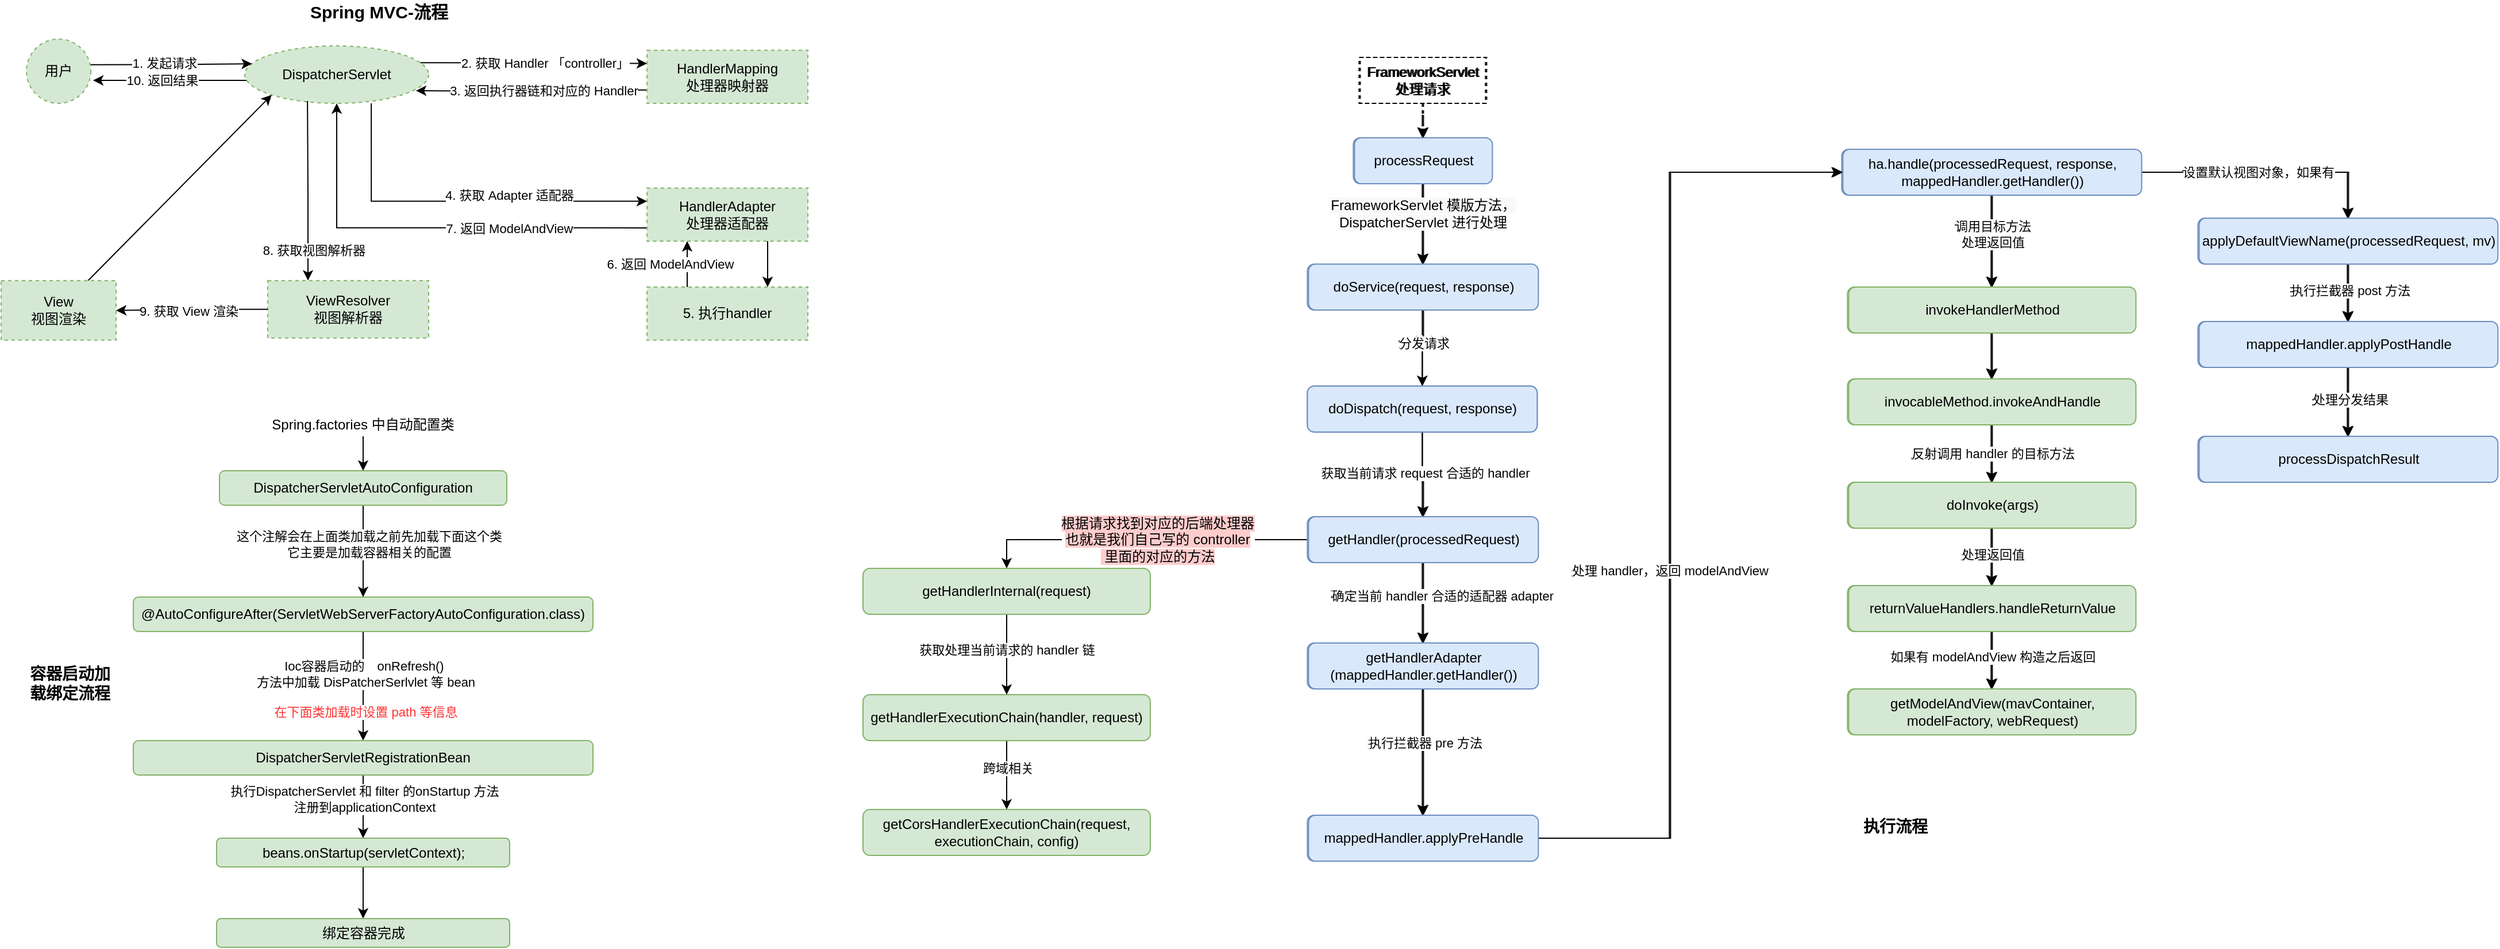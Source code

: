 <mxfile version="14.5.8" type="github">
  <diagram id="E3I8wUDPVk-HWKV04K93" name="第 1 页">
    <mxGraphModel dx="5331" dy="1103" grid="1" gridSize="10" guides="1" tooltips="1" connect="1" arrows="1" fold="1" page="1" pageScale="1" pageWidth="3300" pageHeight="2339" math="0" shadow="0">
      <root>
        <mxCell id="0" />
        <mxCell id="1" parent="0" />
        <mxCell id="GRRFxynxzcJDCFm0jAHo-5" value="" style="edgeStyle=orthogonalEdgeStyle;rounded=0;orthogonalLoop=1;jettySize=auto;html=1;" parent="1" source="GRRFxynxzcJDCFm0jAHo-1" target="GRRFxynxzcJDCFm0jAHo-4" edge="1">
          <mxGeometry relative="1" as="geometry" />
        </mxCell>
        <mxCell id="0N5SjHyC7QHpXSkUgRgn-20" value="&lt;span style=&quot;font-size: 12px ; background-color: rgb(248 , 249 , 250)&quot;&gt;FrameworkServlet 模版方法，&lt;/span&gt;&lt;br style=&quot;font-size: 12px&quot;&gt;&lt;span style=&quot;font-size: 12px ; background-color: rgb(248 , 249 , 250)&quot;&gt;DispatcherServlet 进行处理&lt;/span&gt;" style="edgeLabel;html=1;align=center;verticalAlign=middle;resizable=0;points=[];" vertex="1" connectable="0" parent="GRRFxynxzcJDCFm0jAHo-5">
          <mxGeometry x="-0.266" y="-1" relative="1" as="geometry">
            <mxPoint as="offset" />
          </mxGeometry>
        </mxCell>
        <mxCell id="GRRFxynxzcJDCFm0jAHo-1" value="processRequest" style="rounded=1;whiteSpace=wrap;html=1;fillColor=#dae8fc;strokeColor=#6c8ebf;" parent="1" vertex="1">
          <mxGeometry x="266.69" y="180" width="120" height="40" as="geometry" />
        </mxCell>
        <mxCell id="GRRFxynxzcJDCFm0jAHo-3" value="" style="edgeStyle=orthogonalEdgeStyle;rounded=0;orthogonalLoop=1;jettySize=auto;html=1;dashed=1;" parent="1" source="GRRFxynxzcJDCFm0jAHo-2" target="GRRFxynxzcJDCFm0jAHo-1" edge="1">
          <mxGeometry relative="1" as="geometry" />
        </mxCell>
        <mxCell id="GRRFxynxzcJDCFm0jAHo-2" value="FrameworkServlet 处理请求" style="text;html=1;fillColor=none;align=center;verticalAlign=middle;whiteSpace=wrap;rounded=0;strokeColor=#000000;dashed=1;" parent="1" vertex="1">
          <mxGeometry x="271.69" y="110" width="110" height="40" as="geometry" />
        </mxCell>
        <mxCell id="GRRFxynxzcJDCFm0jAHo-9" value="" style="edgeStyle=orthogonalEdgeStyle;rounded=0;orthogonalLoop=1;jettySize=auto;html=1;entryX=0.5;entryY=0;entryDx=0;entryDy=0;" parent="1" source="GRRFxynxzcJDCFm0jAHo-4" target="GRRFxynxzcJDCFm0jAHo-8" edge="1">
          <mxGeometry relative="1" as="geometry">
            <mxPoint x="726.69" y="200" as="targetPoint" />
          </mxGeometry>
        </mxCell>
        <mxCell id="GRRFxynxzcJDCFm0jAHo-10" value="分发请求" style="edgeLabel;html=1;align=center;verticalAlign=middle;resizable=0;points=[];" parent="GRRFxynxzcJDCFm0jAHo-9" vertex="1" connectable="0">
          <mxGeometry x="-0.183" y="1" relative="1" as="geometry">
            <mxPoint x="-1" y="1" as="offset" />
          </mxGeometry>
        </mxCell>
        <mxCell id="GRRFxynxzcJDCFm0jAHo-4" value="doService(request, response)" style="rounded=1;whiteSpace=wrap;html=1;fillColor=#dae8fc;strokeColor=#6c8ebf;" parent="1" vertex="1">
          <mxGeometry x="226.69" y="290" width="200" height="40" as="geometry" />
        </mxCell>
        <mxCell id="GRRFxynxzcJDCFm0jAHo-12" value="" style="edgeStyle=orthogonalEdgeStyle;rounded=0;orthogonalLoop=1;jettySize=auto;html=1;" parent="1" source="GRRFxynxzcJDCFm0jAHo-8" target="GRRFxynxzcJDCFm0jAHo-11" edge="1">
          <mxGeometry relative="1" as="geometry" />
        </mxCell>
        <mxCell id="GRRFxynxzcJDCFm0jAHo-21" value="获取当前请求 request 合适的 handler" style="edgeLabel;html=1;align=center;verticalAlign=middle;resizable=0;points=[];" parent="GRRFxynxzcJDCFm0jAHo-12" vertex="1" connectable="0">
          <mxGeometry x="-0.05" y="2" relative="1" as="geometry">
            <mxPoint as="offset" />
          </mxGeometry>
        </mxCell>
        <mxCell id="GRRFxynxzcJDCFm0jAHo-8" value="doDispatch(request, response)" style="rounded=1;whiteSpace=wrap;html=1;fillColor=#dae8fc;strokeColor=#6c8ebf;" parent="1" vertex="1">
          <mxGeometry x="226.69" y="396.25" width="200" height="40" as="geometry" />
        </mxCell>
        <mxCell id="GRRFxynxzcJDCFm0jAHo-15" value="" style="edgeStyle=orthogonalEdgeStyle;rounded=0;orthogonalLoop=1;jettySize=auto;html=1;" parent="1" source="GRRFxynxzcJDCFm0jAHo-11" target="GRRFxynxzcJDCFm0jAHo-29" edge="1">
          <mxGeometry relative="1" as="geometry" />
        </mxCell>
        <mxCell id="0N5SjHyC7QHpXSkUgRgn-18" value="&lt;span style=&quot;font-size: 12px ; background-color: rgb(255 , 204 , 204)&quot;&gt;根据请求找到对应的后端处理器&lt;/span&gt;&lt;br style=&quot;font-size: 12px&quot;&gt;&lt;span style=&quot;font-size: 12px ; background-color: rgb(255 , 204 , 204)&quot;&gt;也就是我们自己写的 controller&lt;br&gt;&amp;nbsp;里面的对应的方法&lt;/span&gt;" style="edgeLabel;html=1;align=center;verticalAlign=middle;resizable=0;points=[];" vertex="1" connectable="0" parent="GRRFxynxzcJDCFm0jAHo-15">
          <mxGeometry x="-0.268" y="2" relative="1" as="geometry">
            <mxPoint x="-26.18" y="-2" as="offset" />
          </mxGeometry>
        </mxCell>
        <mxCell id="GRRFxynxzcJDCFm0jAHo-24" value="" style="edgeStyle=orthogonalEdgeStyle;rounded=0;orthogonalLoop=1;jettySize=auto;html=1;" parent="1" source="GRRFxynxzcJDCFm0jAHo-11" target="GRRFxynxzcJDCFm0jAHo-23" edge="1">
          <mxGeometry relative="1" as="geometry" />
        </mxCell>
        <mxCell id="GRRFxynxzcJDCFm0jAHo-25" value="确定当前 handler 合适的适配器 adapter" style="edgeLabel;html=1;align=center;verticalAlign=middle;resizable=0;points=[];" parent="GRRFxynxzcJDCFm0jAHo-24" vertex="1" connectable="0">
          <mxGeometry x="-0.1" relative="1" as="geometry">
            <mxPoint x="16.47" y="-3.12" as="offset" />
          </mxGeometry>
        </mxCell>
        <mxCell id="GRRFxynxzcJDCFm0jAHo-11" value="getHandler(processedRequest)" style="rounded=1;whiteSpace=wrap;html=1;fillColor=#dae8fc;strokeColor=#6c8ebf;" parent="1" vertex="1">
          <mxGeometry x="226.69" y="510" width="200" height="40" as="geometry" />
        </mxCell>
        <mxCell id="GRRFxynxzcJDCFm0jAHo-17" value="" style="edgeStyle=orthogonalEdgeStyle;rounded=0;orthogonalLoop=1;jettySize=auto;html=1;" parent="1" source="GRRFxynxzcJDCFm0jAHo-14" target="GRRFxynxzcJDCFm0jAHo-16" edge="1">
          <mxGeometry relative="1" as="geometry" />
        </mxCell>
        <mxCell id="GRRFxynxzcJDCFm0jAHo-22" value="跨域相关" style="edgeLabel;html=1;align=center;verticalAlign=middle;resizable=0;points=[];" parent="GRRFxynxzcJDCFm0jAHo-17" vertex="1" connectable="0">
          <mxGeometry x="-0.2" y="1" relative="1" as="geometry">
            <mxPoint as="offset" />
          </mxGeometry>
        </mxCell>
        <mxCell id="GRRFxynxzcJDCFm0jAHo-14" value="getHandlerExecutionChain(handler, request)" style="rounded=1;whiteSpace=wrap;html=1;fillColor=#d5e8d4;strokeColor=#82b366;" parent="1" vertex="1">
          <mxGeometry x="-160" y="665" width="250" height="40" as="geometry" />
        </mxCell>
        <mxCell id="GRRFxynxzcJDCFm0jAHo-16" value="getCorsHandlerExecutionChain(request, executionChain, config)" style="rounded=1;whiteSpace=wrap;html=1;fillColor=#d5e8d4;strokeColor=#82b366;" parent="1" vertex="1">
          <mxGeometry x="-160" y="765" width="250" height="40" as="geometry" />
        </mxCell>
        <mxCell id="GRRFxynxzcJDCFm0jAHo-27" value="" style="edgeStyle=orthogonalEdgeStyle;rounded=0;orthogonalLoop=1;jettySize=auto;html=1;exitX=1;exitY=0.5;exitDx=0;exitDy=0;" parent="1" source="GRRFxynxzcJDCFm0jAHo-36" target="GRRFxynxzcJDCFm0jAHo-26" edge="1">
          <mxGeometry relative="1" as="geometry">
            <mxPoint x="1181.69" y="680" as="sourcePoint" />
            <Array as="points">
              <mxPoint x="541.69" y="790" />
              <mxPoint x="541.69" y="210" />
            </Array>
          </mxGeometry>
        </mxCell>
        <mxCell id="GRRFxynxzcJDCFm0jAHo-28" value="处理 handler，返回 modelAndView" style="edgeLabel;html=1;align=center;verticalAlign=middle;resizable=0;points=[];" parent="GRRFxynxzcJDCFm0jAHo-27" vertex="1" connectable="0">
          <mxGeometry x="-0.175" y="1" relative="1" as="geometry">
            <mxPoint as="offset" />
          </mxGeometry>
        </mxCell>
        <mxCell id="GRRFxynxzcJDCFm0jAHo-37" value="" style="edgeStyle=orthogonalEdgeStyle;rounded=0;orthogonalLoop=1;jettySize=auto;html=1;" parent="1" source="GRRFxynxzcJDCFm0jAHo-23" target="GRRFxynxzcJDCFm0jAHo-36" edge="1">
          <mxGeometry relative="1" as="geometry" />
        </mxCell>
        <mxCell id="GRRFxynxzcJDCFm0jAHo-38" value="执行拦截器 pre 方法" style="edgeLabel;html=1;align=center;verticalAlign=middle;resizable=0;points=[];" parent="GRRFxynxzcJDCFm0jAHo-37" vertex="1" connectable="0">
          <mxGeometry x="-0.142" y="1" relative="1" as="geometry">
            <mxPoint as="offset" />
          </mxGeometry>
        </mxCell>
        <mxCell id="GRRFxynxzcJDCFm0jAHo-23" value="getHandlerAdapter&lt;br&gt;(mappedHandler.getHandler())" style="rounded=1;whiteSpace=wrap;html=1;fillColor=#dae8fc;strokeColor=#6c8ebf;" parent="1" vertex="1">
          <mxGeometry x="226.69" y="620" width="200" height="40" as="geometry" />
        </mxCell>
        <mxCell id="GRRFxynxzcJDCFm0jAHo-40" style="edgeStyle=orthogonalEdgeStyle;rounded=0;orthogonalLoop=1;jettySize=auto;html=1;" parent="1" source="GRRFxynxzcJDCFm0jAHo-26" target="GRRFxynxzcJDCFm0jAHo-39" edge="1">
          <mxGeometry relative="1" as="geometry" />
        </mxCell>
        <mxCell id="GRRFxynxzcJDCFm0jAHo-47" value="调用目标方法&lt;br&gt;处理返回值" style="edgeLabel;html=1;align=center;verticalAlign=middle;resizable=0;points=[];" parent="GRRFxynxzcJDCFm0jAHo-40" vertex="1" connectable="0">
          <mxGeometry x="0.169" relative="1" as="geometry">
            <mxPoint y="-13.31" as="offset" />
          </mxGeometry>
        </mxCell>
        <mxCell id="GRRFxynxzcJDCFm0jAHo-53" value="" style="edgeStyle=orthogonalEdgeStyle;rounded=0;orthogonalLoop=1;jettySize=auto;html=1;" parent="1" source="GRRFxynxzcJDCFm0jAHo-26" target="GRRFxynxzcJDCFm0jAHo-52" edge="1">
          <mxGeometry relative="1" as="geometry" />
        </mxCell>
        <mxCell id="GRRFxynxzcJDCFm0jAHo-56" value="设置默认视图对象，如果有" style="edgeLabel;html=1;align=center;verticalAlign=middle;resizable=0;points=[];" parent="GRRFxynxzcJDCFm0jAHo-53" vertex="1" connectable="0">
          <mxGeometry x="-0.084" relative="1" as="geometry">
            <mxPoint as="offset" />
          </mxGeometry>
        </mxCell>
        <mxCell id="GRRFxynxzcJDCFm0jAHo-26" value="ha.handle(processedRequest, response, mappedHandler.getHandler())" style="rounded=1;whiteSpace=wrap;html=1;fillColor=#dae8fc;strokeColor=#6c8ebf;" parent="1" vertex="1">
          <mxGeometry x="691.69" y="190" width="260" height="40" as="geometry" />
        </mxCell>
        <mxCell id="GRRFxynxzcJDCFm0jAHo-30" value="" style="edgeStyle=orthogonalEdgeStyle;rounded=0;orthogonalLoop=1;jettySize=auto;html=1;" parent="1" source="GRRFxynxzcJDCFm0jAHo-29" target="GRRFxynxzcJDCFm0jAHo-14" edge="1">
          <mxGeometry relative="1" as="geometry" />
        </mxCell>
        <mxCell id="GRRFxynxzcJDCFm0jAHo-31" value="&lt;span&gt;获取处理当前请求的 handler 链&lt;/span&gt;" style="edgeLabel;html=1;align=center;verticalAlign=middle;resizable=0;points=[];" parent="GRRFxynxzcJDCFm0jAHo-30" vertex="1" connectable="0">
          <mxGeometry x="-0.114" relative="1" as="geometry">
            <mxPoint as="offset" />
          </mxGeometry>
        </mxCell>
        <mxCell id="GRRFxynxzcJDCFm0jAHo-29" value="getHandlerInternal(request)" style="rounded=1;whiteSpace=wrap;html=1;fillColor=#d5e8d4;strokeColor=#82b366;" parent="1" vertex="1">
          <mxGeometry x="-160" y="555" width="250" height="40" as="geometry" />
        </mxCell>
        <mxCell id="GRRFxynxzcJDCFm0jAHo-36" value="mappedHandler.applyPreHandle" style="rounded=1;whiteSpace=wrap;html=1;fillColor=#dae8fc;strokeColor=#6c8ebf;" parent="1" vertex="1">
          <mxGeometry x="226.69" y="770" width="200" height="40" as="geometry" />
        </mxCell>
        <mxCell id="GRRFxynxzcJDCFm0jAHo-42" value="" style="edgeStyle=orthogonalEdgeStyle;rounded=0;orthogonalLoop=1;jettySize=auto;html=1;" parent="1" source="GRRFxynxzcJDCFm0jAHo-39" target="GRRFxynxzcJDCFm0jAHo-41" edge="1">
          <mxGeometry relative="1" as="geometry" />
        </mxCell>
        <mxCell id="GRRFxynxzcJDCFm0jAHo-39" value="invokeHandlerMethod" style="rounded=1;whiteSpace=wrap;html=1;fillColor=#d5e8d4;strokeColor=#82b366;" parent="1" vertex="1">
          <mxGeometry x="696.69" y="310" width="250" height="40" as="geometry" />
        </mxCell>
        <mxCell id="GRRFxynxzcJDCFm0jAHo-44" value="反射调用 handler 的目标方法" style="edgeStyle=orthogonalEdgeStyle;rounded=0;orthogonalLoop=1;jettySize=auto;html=1;" parent="1" source="GRRFxynxzcJDCFm0jAHo-41" target="GRRFxynxzcJDCFm0jAHo-43" edge="1">
          <mxGeometry relative="1" as="geometry" />
        </mxCell>
        <mxCell id="GRRFxynxzcJDCFm0jAHo-41" value="invocableMethod.invokeAndHandle" style="rounded=1;whiteSpace=wrap;html=1;fillColor=#d5e8d4;strokeColor=#82b366;" parent="1" vertex="1">
          <mxGeometry x="696.69" y="390" width="250" height="40" as="geometry" />
        </mxCell>
        <mxCell id="GRRFxynxzcJDCFm0jAHo-46" value="" style="edgeStyle=orthogonalEdgeStyle;rounded=0;orthogonalLoop=1;jettySize=auto;html=1;" parent="1" source="GRRFxynxzcJDCFm0jAHo-43" target="GRRFxynxzcJDCFm0jAHo-45" edge="1">
          <mxGeometry relative="1" as="geometry" />
        </mxCell>
        <mxCell id="GRRFxynxzcJDCFm0jAHo-48" value="处理返回值" style="edgeLabel;html=1;align=center;verticalAlign=middle;resizable=0;points=[];" parent="GRRFxynxzcJDCFm0jAHo-46" vertex="1" connectable="0">
          <mxGeometry x="-0.08" relative="1" as="geometry">
            <mxPoint as="offset" />
          </mxGeometry>
        </mxCell>
        <mxCell id="GRRFxynxzcJDCFm0jAHo-43" value="doInvoke(args)" style="rounded=1;whiteSpace=wrap;html=1;fillColor=#d5e8d4;strokeColor=#82b366;" parent="1" vertex="1">
          <mxGeometry x="696.69" y="480" width="250" height="40" as="geometry" />
        </mxCell>
        <mxCell id="GRRFxynxzcJDCFm0jAHo-50" value="" style="edgeStyle=orthogonalEdgeStyle;rounded=0;orthogonalLoop=1;jettySize=auto;html=1;" parent="1" source="GRRFxynxzcJDCFm0jAHo-45" target="GRRFxynxzcJDCFm0jAHo-49" edge="1">
          <mxGeometry relative="1" as="geometry" />
        </mxCell>
        <mxCell id="GRRFxynxzcJDCFm0jAHo-51" value="如果有 modelAndView 构造之后返回" style="edgeLabel;html=1;align=center;verticalAlign=middle;resizable=0;points=[];" parent="GRRFxynxzcJDCFm0jAHo-50" vertex="1" connectable="0">
          <mxGeometry x="-0.147" relative="1" as="geometry">
            <mxPoint as="offset" />
          </mxGeometry>
        </mxCell>
        <mxCell id="GRRFxynxzcJDCFm0jAHo-45" value="returnValueHandlers.handleReturnValue" style="rounded=1;whiteSpace=wrap;html=1;fillColor=#d5e8d4;strokeColor=#82b366;" parent="1" vertex="1">
          <mxGeometry x="696.69" y="570" width="250" height="40" as="geometry" />
        </mxCell>
        <mxCell id="GRRFxynxzcJDCFm0jAHo-49" value="getModelAndView(mavContainer, modelFactory, webRequest)" style="rounded=1;whiteSpace=wrap;html=1;fillColor=#d5e8d4;strokeColor=#82b366;" parent="1" vertex="1">
          <mxGeometry x="696.69" y="660" width="250" height="40" as="geometry" />
        </mxCell>
        <mxCell id="GRRFxynxzcJDCFm0jAHo-55" value="" style="edgeStyle=orthogonalEdgeStyle;rounded=0;orthogonalLoop=1;jettySize=auto;html=1;" parent="1" source="GRRFxynxzcJDCFm0jAHo-52" target="GRRFxynxzcJDCFm0jAHo-54" edge="1">
          <mxGeometry relative="1" as="geometry" />
        </mxCell>
        <mxCell id="GRRFxynxzcJDCFm0jAHo-57" value="执行拦截器 post 方法" style="edgeLabel;html=1;align=center;verticalAlign=middle;resizable=0;points=[];" parent="GRRFxynxzcJDCFm0jAHo-55" vertex="1" connectable="0">
          <mxGeometry x="-0.089" y="1" relative="1" as="geometry">
            <mxPoint as="offset" />
          </mxGeometry>
        </mxCell>
        <mxCell id="GRRFxynxzcJDCFm0jAHo-52" value="applyDefaultViewName(processedRequest, mv)" style="rounded=1;whiteSpace=wrap;html=1;fillColor=#dae8fc;strokeColor=#6c8ebf;" parent="1" vertex="1">
          <mxGeometry x="1001.69" y="250" width="260" height="40" as="geometry" />
        </mxCell>
        <mxCell id="GRRFxynxzcJDCFm0jAHo-59" value="" style="edgeStyle=orthogonalEdgeStyle;rounded=0;orthogonalLoop=1;jettySize=auto;html=1;" parent="1" source="GRRFxynxzcJDCFm0jAHo-54" target="GRRFxynxzcJDCFm0jAHo-58" edge="1">
          <mxGeometry relative="1" as="geometry" />
        </mxCell>
        <mxCell id="GRRFxynxzcJDCFm0jAHo-60" value="处理分发结果" style="edgeLabel;html=1;align=center;verticalAlign=middle;resizable=0;points=[];" parent="GRRFxynxzcJDCFm0jAHo-59" vertex="1" connectable="0">
          <mxGeometry x="-0.067" y="1" relative="1" as="geometry">
            <mxPoint as="offset" />
          </mxGeometry>
        </mxCell>
        <mxCell id="GRRFxynxzcJDCFm0jAHo-54" value="mappedHandler.applyPostHandle" style="rounded=1;whiteSpace=wrap;html=1;fillColor=#dae8fc;strokeColor=#6c8ebf;" parent="1" vertex="1">
          <mxGeometry x="1001.69" y="340" width="260" height="40" as="geometry" />
        </mxCell>
        <mxCell id="GRRFxynxzcJDCFm0jAHo-58" value="processDispatchResult" style="rounded=1;whiteSpace=wrap;html=1;fillColor=#dae8fc;strokeColor=#6c8ebf;" parent="1" vertex="1">
          <mxGeometry x="1001.69" y="440" width="260" height="40" as="geometry" />
        </mxCell>
        <mxCell id="GRRFxynxzcJDCFm0jAHo-94" value="" style="group" parent="1" vertex="1" connectable="0">
          <mxGeometry x="-910" y="60" width="702" height="296.25" as="geometry" />
        </mxCell>
        <mxCell id="cMauGI_zrYXuJBv7xP2k-1" style="edgeStyle=none;rounded=0;orthogonalLoop=1;jettySize=auto;html=1;" parent="GRRFxynxzcJDCFm0jAHo-94" edge="1">
          <mxGeometry relative="1" as="geometry">
            <mxPoint x="220" y="70" as="sourcePoint" />
            <mxPoint x="80" y="70" as="targetPoint" />
          </mxGeometry>
        </mxCell>
        <mxCell id="cMauGI_zrYXuJBv7xP2k-2" value="10. 返回结果" style="edgeLabel;html=1;align=center;verticalAlign=middle;resizable=0;points=[];" parent="cMauGI_zrYXuJBv7xP2k-1" vertex="1" connectable="0">
          <mxGeometry x="0.429" relative="1" as="geometry">
            <mxPoint x="20" as="offset" />
          </mxGeometry>
        </mxCell>
        <mxCell id="GRRFxynxzcJDCFm0jAHo-61" value="DispatcherServlet" style="ellipse;whiteSpace=wrap;html=1;dashed=1;strokeColor=#82b366;fillColor=#d5e8d4;" parent="GRRFxynxzcJDCFm0jAHo-94" vertex="1">
          <mxGeometry x="212" y="40" width="160" height="50" as="geometry" />
        </mxCell>
        <mxCell id="GRRFxynxzcJDCFm0jAHo-68" style="edgeStyle=orthogonalEdgeStyle;rounded=0;orthogonalLoop=1;jettySize=auto;html=1;exitX=0;exitY=0.75;exitDx=0;exitDy=0;" parent="GRRFxynxzcJDCFm0jAHo-94" source="GRRFxynxzcJDCFm0jAHo-62" edge="1">
          <mxGeometry y="34" as="geometry">
            <mxPoint x="361" y="79" as="targetPoint" />
          </mxGeometry>
        </mxCell>
        <mxCell id="GRRFxynxzcJDCFm0jAHo-69" value="3. 返回执行器链和对应的 Handler" style="edgeLabel;html=1;align=center;verticalAlign=middle;resizable=0;points=[];" parent="GRRFxynxzcJDCFm0jAHo-68" vertex="1" connectable="0">
          <mxGeometry x="0.449" y="-1" relative="1" as="geometry">
            <mxPoint x="55.25" as="offset" />
          </mxGeometry>
        </mxCell>
        <mxCell id="GRRFxynxzcJDCFm0jAHo-62" value="HandlerMapping&lt;br&gt;处理器映射器" style="whiteSpace=wrap;html=1;dashed=1;strokeColor=#82b366;fillColor=#d5e8d4;" parent="GRRFxynxzcJDCFm0jAHo-94" vertex="1">
          <mxGeometry x="562" y="43.75" width="140" height="46.25" as="geometry" />
        </mxCell>
        <mxCell id="GRRFxynxzcJDCFm0jAHo-63" value="" style="edgeStyle=orthogonalEdgeStyle;rounded=0;orthogonalLoop=1;jettySize=auto;html=1;entryX=0;entryY=0.25;entryDx=0;entryDy=0;exitX=0.955;exitY=0.293;exitDx=0;exitDy=0;exitPerimeter=0;" parent="GRRFxynxzcJDCFm0jAHo-94" source="GRRFxynxzcJDCFm0jAHo-61" target="GRRFxynxzcJDCFm0jAHo-62" edge="1">
          <mxGeometry y="34" as="geometry" />
        </mxCell>
        <mxCell id="GRRFxynxzcJDCFm0jAHo-64" value="2. 获取 Handler 「controller」" style="edgeLabel;html=1;align=center;verticalAlign=middle;resizable=0;points=[];" parent="GRRFxynxzcJDCFm0jAHo-63" vertex="1" connectable="0">
          <mxGeometry x="-0.195" relative="1" as="geometry">
            <mxPoint x="28.03" as="offset" />
          </mxGeometry>
        </mxCell>
        <mxCell id="GRRFxynxzcJDCFm0jAHo-66" style="edgeStyle=orthogonalEdgeStyle;rounded=0;orthogonalLoop=1;jettySize=auto;html=1;entryX=0.039;entryY=0.31;entryDx=0;entryDy=0;entryPerimeter=0;exitX=0.973;exitY=0.399;exitDx=0;exitDy=0;exitPerimeter=0;" parent="GRRFxynxzcJDCFm0jAHo-94" source="GRRFxynxzcJDCFm0jAHo-65" target="GRRFxynxzcJDCFm0jAHo-61" edge="1">
          <mxGeometry y="34" as="geometry" />
        </mxCell>
        <mxCell id="GRRFxynxzcJDCFm0jAHo-67" value="1. 发起请求" style="edgeLabel;html=1;align=center;verticalAlign=middle;resizable=0;points=[];" parent="GRRFxynxzcJDCFm0jAHo-66" vertex="1" connectable="0">
          <mxGeometry x="-0.404" y="2" relative="1" as="geometry">
            <mxPoint x="23.01" as="offset" />
          </mxGeometry>
        </mxCell>
        <mxCell id="GRRFxynxzcJDCFm0jAHo-65" value="用户" style="ellipse;whiteSpace=wrap;html=1;aspect=fixed;dashed=1;strokeColor=#82b366;fillColor=#d5e8d4;" parent="GRRFxynxzcJDCFm0jAHo-94" vertex="1">
          <mxGeometry x="22" y="34" width="56" height="56" as="geometry" />
        </mxCell>
        <mxCell id="GRRFxynxzcJDCFm0jAHo-79" style="edgeStyle=orthogonalEdgeStyle;rounded=0;orthogonalLoop=1;jettySize=auto;html=1;exitX=0;exitY=0.75;exitDx=0;exitDy=0;entryX=0.5;entryY=1;entryDx=0;entryDy=0;" parent="GRRFxynxzcJDCFm0jAHo-94" source="GRRFxynxzcJDCFm0jAHo-70" target="GRRFxynxzcJDCFm0jAHo-61" edge="1">
          <mxGeometry y="34" as="geometry" />
        </mxCell>
        <mxCell id="GRRFxynxzcJDCFm0jAHo-80" value="7.&amp;nbsp;返回 ModelAndView" style="edgeLabel;html=1;align=center;verticalAlign=middle;resizable=0;points=[];" parent="GRRFxynxzcJDCFm0jAHo-79" vertex="1" connectable="0">
          <mxGeometry x="0.104" relative="1" as="geometry">
            <mxPoint x="89.17" as="offset" />
          </mxGeometry>
        </mxCell>
        <mxCell id="GRRFxynxzcJDCFm0jAHo-70" value="HandlerAdapter&lt;br&gt;处理器适配器" style="whiteSpace=wrap;html=1;dashed=1;strokeColor=#82b366;fillColor=#d5e8d4;" parent="GRRFxynxzcJDCFm0jAHo-94" vertex="1">
          <mxGeometry x="562" y="163.75" width="140" height="46.25" as="geometry" />
        </mxCell>
        <mxCell id="GRRFxynxzcJDCFm0jAHo-71" style="edgeStyle=orthogonalEdgeStyle;rounded=0;orthogonalLoop=1;jettySize=auto;html=1;entryX=0;entryY=0.25;entryDx=0;entryDy=0;exitX=0.688;exitY=1;exitDx=0;exitDy=0;exitPerimeter=0;" parent="GRRFxynxzcJDCFm0jAHo-94" source="GRRFxynxzcJDCFm0jAHo-61" target="GRRFxynxzcJDCFm0jAHo-70" edge="1">
          <mxGeometry y="34" as="geometry" />
        </mxCell>
        <mxCell id="GRRFxynxzcJDCFm0jAHo-72" value="4. 获取 Adapter 适配器" style="edgeLabel;html=1;align=center;verticalAlign=middle;resizable=0;points=[];" parent="GRRFxynxzcJDCFm0jAHo-71" vertex="1" connectable="0">
          <mxGeometry x="-0.11" y="-1" relative="1" as="geometry">
            <mxPoint x="60.25" y="-6.33" as="offset" />
          </mxGeometry>
        </mxCell>
        <mxCell id="GRRFxynxzcJDCFm0jAHo-76" style="edgeStyle=orthogonalEdgeStyle;rounded=0;orthogonalLoop=1;jettySize=auto;html=1;entryX=0.25;entryY=1;entryDx=0;entryDy=0;exitX=0.25;exitY=0;exitDx=0;exitDy=0;" parent="GRRFxynxzcJDCFm0jAHo-94" source="GRRFxynxzcJDCFm0jAHo-73" target="GRRFxynxzcJDCFm0jAHo-70" edge="1">
          <mxGeometry y="34" as="geometry" />
        </mxCell>
        <mxCell id="GRRFxynxzcJDCFm0jAHo-78" value="6. 返回 ModelAndView" style="edgeLabel;html=1;align=center;verticalAlign=middle;resizable=0;points=[];" parent="GRRFxynxzcJDCFm0jAHo-76" vertex="1" connectable="0">
          <mxGeometry x="-0.108" relative="1" as="geometry">
            <mxPoint x="-15" y="-2.5" as="offset" />
          </mxGeometry>
        </mxCell>
        <mxCell id="GRRFxynxzcJDCFm0jAHo-73" value="5. 执行handler" style="whiteSpace=wrap;html=1;dashed=1;strokeColor=#82b366;fillColor=#d5e8d4;" parent="GRRFxynxzcJDCFm0jAHo-94" vertex="1">
          <mxGeometry x="562" y="250" width="140" height="46.25" as="geometry" />
        </mxCell>
        <mxCell id="GRRFxynxzcJDCFm0jAHo-74" style="edgeStyle=orthogonalEdgeStyle;rounded=0;orthogonalLoop=1;jettySize=auto;html=1;entryX=0.75;entryY=0;entryDx=0;entryDy=0;exitX=0.75;exitY=1;exitDx=0;exitDy=0;" parent="GRRFxynxzcJDCFm0jAHo-94" source="GRRFxynxzcJDCFm0jAHo-70" target="GRRFxynxzcJDCFm0jAHo-73" edge="1">
          <mxGeometry y="34" as="geometry" />
        </mxCell>
        <mxCell id="GRRFxynxzcJDCFm0jAHo-83" style="edgeStyle=orthogonalEdgeStyle;rounded=0;orthogonalLoop=1;jettySize=auto;html=1;startArrow=classic;startFill=1;endArrow=none;endFill=0;entryX=0.341;entryY=0.96;entryDx=0;entryDy=0;entryPerimeter=0;exitX=0.25;exitY=0;exitDx=0;exitDy=0;" parent="GRRFxynxzcJDCFm0jAHo-94" source="GRRFxynxzcJDCFm0jAHo-81" target="GRRFxynxzcJDCFm0jAHo-61" edge="1">
          <mxGeometry y="34" as="geometry">
            <mxPoint x="252" y="246" as="sourcePoint" />
            <mxPoint x="267" y="90" as="targetPoint" />
          </mxGeometry>
        </mxCell>
        <mxCell id="GRRFxynxzcJDCFm0jAHo-84" value="8. 获取视图解析器" style="edgeLabel;html=1;align=center;verticalAlign=middle;resizable=0;points=[];" parent="GRRFxynxzcJDCFm0jAHo-83" vertex="1" connectable="0">
          <mxGeometry x="-0.601" y="-2" relative="1" as="geometry">
            <mxPoint x="3" y="4.38" as="offset" />
          </mxGeometry>
        </mxCell>
        <mxCell id="GRRFxynxzcJDCFm0jAHo-81" value="ViewResolver&lt;br&gt;视图解析器" style="whiteSpace=wrap;html=1;dashed=1;strokeColor=#82b366;fillColor=#d5e8d4;" parent="GRRFxynxzcJDCFm0jAHo-94" vertex="1">
          <mxGeometry x="232" y="244.37" width="140" height="50" as="geometry" />
        </mxCell>
        <mxCell id="GRRFxynxzcJDCFm0jAHo-90" style="rounded=0;orthogonalLoop=1;jettySize=auto;html=1;startArrow=none;startFill=0;endArrow=classic;endFill=1;entryX=0;entryY=1;entryDx=0;entryDy=0;" parent="GRRFxynxzcJDCFm0jAHo-94" source="GRRFxynxzcJDCFm0jAHo-87" target="GRRFxynxzcJDCFm0jAHo-61" edge="1">
          <mxGeometry y="34" as="geometry" />
        </mxCell>
        <mxCell id="GRRFxynxzcJDCFm0jAHo-87" value="View&lt;br&gt;视图渲染" style="whiteSpace=wrap;html=1;dashed=1;strokeColor=#82b366;fillColor=#d5e8d4;" parent="GRRFxynxzcJDCFm0jAHo-94" vertex="1">
          <mxGeometry y="244.37" width="100" height="51.88" as="geometry" />
        </mxCell>
        <mxCell id="GRRFxynxzcJDCFm0jAHo-88" value="" style="edgeStyle=orthogonalEdgeStyle;rounded=0;orthogonalLoop=1;jettySize=auto;html=1;startArrow=none;startFill=0;endArrow=classic;endFill=1;" parent="GRRFxynxzcJDCFm0jAHo-94" source="GRRFxynxzcJDCFm0jAHo-81" target="GRRFxynxzcJDCFm0jAHo-87" edge="1">
          <mxGeometry y="34" as="geometry" />
        </mxCell>
        <mxCell id="GRRFxynxzcJDCFm0jAHo-89" value="9. 获取 View 渲染" style="edgeLabel;html=1;align=center;verticalAlign=middle;resizable=0;points=[];" parent="GRRFxynxzcJDCFm0jAHo-88" vertex="1" connectable="0">
          <mxGeometry x="0.307" y="2" relative="1" as="geometry">
            <mxPoint x="17.25" y="-2.02" as="offset" />
          </mxGeometry>
        </mxCell>
        <mxCell id="GRRFxynxzcJDCFm0jAHo-93" value="&lt;b&gt;&lt;font style=&quot;font-size: 15px&quot;&gt;Spring MVC-流程&lt;/font&gt;&lt;/b&gt;" style="text;html=1;strokeColor=none;fillColor=none;align=center;verticalAlign=middle;whiteSpace=wrap;rounded=0;dashed=1;" parent="GRRFxynxzcJDCFm0jAHo-94" vertex="1">
          <mxGeometry x="250" width="158" height="20" as="geometry" />
        </mxCell>
        <mxCell id="0N5SjHyC7QHpXSkUgRgn-5" value="" style="edgeStyle=orthogonalEdgeStyle;rounded=0;orthogonalLoop=1;jettySize=auto;html=1;" edge="1" parent="1" source="0N5SjHyC7QHpXSkUgRgn-1" target="0N5SjHyC7QHpXSkUgRgn-4">
          <mxGeometry relative="1" as="geometry" />
        </mxCell>
        <mxCell id="0N5SjHyC7QHpXSkUgRgn-6" value="这个注解会在上面类加载之前先加载下面这个类&lt;br&gt;它主要是加载容器相关的配置" style="edgeLabel;html=1;align=center;verticalAlign=middle;resizable=0;points=[];" vertex="1" connectable="0" parent="0N5SjHyC7QHpXSkUgRgn-5">
          <mxGeometry x="0.276" y="1" relative="1" as="geometry">
            <mxPoint x="4" y="-17" as="offset" />
          </mxGeometry>
        </mxCell>
        <mxCell id="0N5SjHyC7QHpXSkUgRgn-1" value="DispatcherServletAutoConfiguration" style="rounded=1;whiteSpace=wrap;html=1;fillColor=#d5e8d4;strokeColor=#82b366;" vertex="1" parent="1">
          <mxGeometry x="-720" y="470" width="250" height="30" as="geometry" />
        </mxCell>
        <mxCell id="0N5SjHyC7QHpXSkUgRgn-3" value="" style="edgeStyle=orthogonalEdgeStyle;rounded=0;orthogonalLoop=1;jettySize=auto;html=1;" edge="1" parent="1" source="0N5SjHyC7QHpXSkUgRgn-2" target="0N5SjHyC7QHpXSkUgRgn-1">
          <mxGeometry relative="1" as="geometry" />
        </mxCell>
        <mxCell id="0N5SjHyC7QHpXSkUgRgn-2" value="Spring.factories&amp;nbsp;中自动配置类" style="text;html=1;strokeColor=none;fillColor=none;align=center;verticalAlign=middle;whiteSpace=wrap;rounded=0;" vertex="1" parent="1">
          <mxGeometry x="-689" y="420" width="188" height="20" as="geometry" />
        </mxCell>
        <mxCell id="0N5SjHyC7QHpXSkUgRgn-8" value="" style="edgeStyle=orthogonalEdgeStyle;rounded=0;orthogonalLoop=1;jettySize=auto;html=1;" edge="1" parent="1" source="0N5SjHyC7QHpXSkUgRgn-4" target="0N5SjHyC7QHpXSkUgRgn-7">
          <mxGeometry relative="1" as="geometry" />
        </mxCell>
        <mxCell id="0N5SjHyC7QHpXSkUgRgn-9" value="Ioc容器启动的　onRefresh()&amp;nbsp;&lt;br&gt;方法中加载&amp;nbsp;DisPatcherSerlvlet&amp;nbsp;等 bean" style="edgeLabel;html=1;align=center;verticalAlign=middle;resizable=0;points=[];" vertex="1" connectable="0" parent="0N5SjHyC7QHpXSkUgRgn-8">
          <mxGeometry x="-0.233" y="2" relative="1" as="geometry">
            <mxPoint as="offset" />
          </mxGeometry>
        </mxCell>
        <mxCell id="0N5SjHyC7QHpXSkUgRgn-10" value="&lt;font color=&quot;#ff3333&quot;&gt;在下面类加载时设置&amp;nbsp;path&amp;nbsp;等信息&lt;/font&gt;" style="edgeLabel;html=1;align=center;verticalAlign=middle;resizable=0;points=[];" vertex="1" connectable="0" parent="0N5SjHyC7QHpXSkUgRgn-8">
          <mxGeometry x="0.221" y="2" relative="1" as="geometry">
            <mxPoint y="12" as="offset" />
          </mxGeometry>
        </mxCell>
        <mxCell id="0N5SjHyC7QHpXSkUgRgn-4" value="@AutoConfigureAfter(ServletWebServerFactoryAutoConfiguration.class)" style="rounded=1;whiteSpace=wrap;html=1;fillColor=#d5e8d4;strokeColor=#82b366;" vertex="1" parent="1">
          <mxGeometry x="-795" y="580" width="400" height="30" as="geometry" />
        </mxCell>
        <mxCell id="0N5SjHyC7QHpXSkUgRgn-12" value="" style="edgeStyle=orthogonalEdgeStyle;rounded=0;orthogonalLoop=1;jettySize=auto;html=1;" edge="1" parent="1" source="0N5SjHyC7QHpXSkUgRgn-7" target="0N5SjHyC7QHpXSkUgRgn-11">
          <mxGeometry relative="1" as="geometry" />
        </mxCell>
        <mxCell id="0N5SjHyC7QHpXSkUgRgn-13" value="执行DispatcherServlet&amp;nbsp;和&amp;nbsp;filter&amp;nbsp;的onStartup&amp;nbsp;方法&lt;br&gt;注册到applicationContext" style="edgeLabel;html=1;align=center;verticalAlign=middle;resizable=0;points=[];" vertex="1" connectable="0" parent="0N5SjHyC7QHpXSkUgRgn-12">
          <mxGeometry x="-0.252" y="1" relative="1" as="geometry">
            <mxPoint as="offset" />
          </mxGeometry>
        </mxCell>
        <mxCell id="0N5SjHyC7QHpXSkUgRgn-7" value="DispatcherServletRegistrationBean" style="rounded=1;whiteSpace=wrap;html=1;fillColor=#d5e8d4;strokeColor=#82b366;" vertex="1" parent="1">
          <mxGeometry x="-795" y="705" width="400" height="30" as="geometry" />
        </mxCell>
        <mxCell id="0N5SjHyC7QHpXSkUgRgn-15" value="" style="edgeStyle=orthogonalEdgeStyle;rounded=0;orthogonalLoop=1;jettySize=auto;html=1;" edge="1" parent="1" source="0N5SjHyC7QHpXSkUgRgn-11" target="0N5SjHyC7QHpXSkUgRgn-14">
          <mxGeometry relative="1" as="geometry" />
        </mxCell>
        <mxCell id="0N5SjHyC7QHpXSkUgRgn-11" value="beans.onStartup(servletContext);" style="rounded=1;whiteSpace=wrap;html=1;fillColor=#d5e8d4;strokeColor=#82b366;" vertex="1" parent="1">
          <mxGeometry x="-722.5" y="790" width="255" height="25" as="geometry" />
        </mxCell>
        <mxCell id="0N5SjHyC7QHpXSkUgRgn-14" value="绑定容器完成" style="rounded=1;whiteSpace=wrap;html=1;fillColor=#d5e8d4;strokeColor=#82b366;" vertex="1" parent="1">
          <mxGeometry x="-722.5" y="860" width="255" height="25" as="geometry" />
        </mxCell>
        <mxCell id="0N5SjHyC7QHpXSkUgRgn-16" value="&lt;font style=&quot;font-size: 14px&quot;&gt;&lt;b&gt;容器启动加载绑定流程&lt;/b&gt;&lt;/font&gt;" style="text;html=1;strokeColor=none;fillColor=none;align=center;verticalAlign=middle;whiteSpace=wrap;rounded=0;" vertex="1" parent="1">
          <mxGeometry x="-890" y="630" width="80" height="50" as="geometry" />
        </mxCell>
        <mxCell id="0N5SjHyC7QHpXSkUgRgn-21" value="" style="edgeStyle=orthogonalEdgeStyle;rounded=0;orthogonalLoop=1;jettySize=auto;html=1;" edge="1" source="0N5SjHyC7QHpXSkUgRgn-23" target="0N5SjHyC7QHpXSkUgRgn-28" parent="1">
          <mxGeometry relative="1" as="geometry" />
        </mxCell>
        <mxCell id="0N5SjHyC7QHpXSkUgRgn-22" value="&lt;span style=&quot;font-size: 12px ; background-color: rgb(248 , 249 , 250)&quot;&gt;FrameworkServlet 模版方法，&lt;/span&gt;&lt;br style=&quot;font-size: 12px&quot;&gt;&lt;span style=&quot;font-size: 12px ; background-color: rgb(248 , 249 , 250)&quot;&gt;DispatcherServlet 进行处理&lt;/span&gt;" style="edgeLabel;html=1;align=center;verticalAlign=middle;resizable=0;points=[];" vertex="1" connectable="0" parent="0N5SjHyC7QHpXSkUgRgn-21">
          <mxGeometry x="-0.266" y="-1" relative="1" as="geometry">
            <mxPoint as="offset" />
          </mxGeometry>
        </mxCell>
        <mxCell id="0N5SjHyC7QHpXSkUgRgn-23" value="processRequest" style="rounded=1;whiteSpace=wrap;html=1;fillColor=#dae8fc;strokeColor=#6c8ebf;" vertex="1" parent="1">
          <mxGeometry x="267.69" y="180" width="120" height="40" as="geometry" />
        </mxCell>
        <mxCell id="0N5SjHyC7QHpXSkUgRgn-24" value="" style="edgeStyle=orthogonalEdgeStyle;rounded=0;orthogonalLoop=1;jettySize=auto;html=1;dashed=1;" edge="1" source="0N5SjHyC7QHpXSkUgRgn-25" target="0N5SjHyC7QHpXSkUgRgn-23" parent="1">
          <mxGeometry relative="1" as="geometry" />
        </mxCell>
        <mxCell id="0N5SjHyC7QHpXSkUgRgn-25" value="FrameworkServlet 处理请求" style="text;html=1;fillColor=none;align=center;verticalAlign=middle;whiteSpace=wrap;rounded=0;strokeColor=#000000;dashed=1;" vertex="1" parent="1">
          <mxGeometry x="272.69" y="110" width="110" height="40" as="geometry" />
        </mxCell>
        <mxCell id="0N5SjHyC7QHpXSkUgRgn-26" value="" style="edgeStyle=orthogonalEdgeStyle;rounded=0;orthogonalLoop=1;jettySize=auto;html=1;entryX=0.5;entryY=0;entryDx=0;entryDy=0;" edge="1" source="0N5SjHyC7QHpXSkUgRgn-28" target="0N5SjHyC7QHpXSkUgRgn-31" parent="1">
          <mxGeometry relative="1" as="geometry">
            <mxPoint x="727.69" y="200" as="targetPoint" />
          </mxGeometry>
        </mxCell>
        <mxCell id="0N5SjHyC7QHpXSkUgRgn-27" value="分发请求" style="edgeLabel;html=1;align=center;verticalAlign=middle;resizable=0;points=[];" vertex="1" connectable="0" parent="0N5SjHyC7QHpXSkUgRgn-26">
          <mxGeometry x="-0.183" y="1" relative="1" as="geometry">
            <mxPoint x="-1" y="1" as="offset" />
          </mxGeometry>
        </mxCell>
        <mxCell id="0N5SjHyC7QHpXSkUgRgn-28" value="doService(request, response)" style="rounded=1;whiteSpace=wrap;html=1;fillColor=#dae8fc;strokeColor=#6c8ebf;" vertex="1" parent="1">
          <mxGeometry x="227.69" y="290" width="200" height="40" as="geometry" />
        </mxCell>
        <mxCell id="0N5SjHyC7QHpXSkUgRgn-29" value="" style="edgeStyle=orthogonalEdgeStyle;rounded=0;orthogonalLoop=1;jettySize=auto;html=1;" edge="1" source="0N5SjHyC7QHpXSkUgRgn-31" target="0N5SjHyC7QHpXSkUgRgn-34" parent="1">
          <mxGeometry relative="1" as="geometry" />
        </mxCell>
        <mxCell id="0N5SjHyC7QHpXSkUgRgn-30" value="获取当前请求 request 合适的 handler" style="edgeLabel;html=1;align=center;verticalAlign=middle;resizable=0;points=[];" vertex="1" connectable="0" parent="0N5SjHyC7QHpXSkUgRgn-29">
          <mxGeometry x="-0.05" y="2" relative="1" as="geometry">
            <mxPoint as="offset" />
          </mxGeometry>
        </mxCell>
        <mxCell id="0N5SjHyC7QHpXSkUgRgn-31" value="doDispatch(request, response)" style="rounded=1;whiteSpace=wrap;html=1;fillColor=#dae8fc;strokeColor=#6c8ebf;" vertex="1" parent="1">
          <mxGeometry x="226.69" y="396.25" width="200" height="40" as="geometry" />
        </mxCell>
        <mxCell id="0N5SjHyC7QHpXSkUgRgn-32" value="" style="edgeStyle=orthogonalEdgeStyle;rounded=0;orthogonalLoop=1;jettySize=auto;html=1;" edge="1" source="0N5SjHyC7QHpXSkUgRgn-34" target="0N5SjHyC7QHpXSkUgRgn-39" parent="1">
          <mxGeometry relative="1" as="geometry" />
        </mxCell>
        <mxCell id="0N5SjHyC7QHpXSkUgRgn-33" value="确定当前 handler 合适的适配器 adapter" style="edgeLabel;html=1;align=center;verticalAlign=middle;resizable=0;points=[];" vertex="1" connectable="0" parent="0N5SjHyC7QHpXSkUgRgn-32">
          <mxGeometry x="-0.1" relative="1" as="geometry">
            <mxPoint x="16.47" y="-3.12" as="offset" />
          </mxGeometry>
        </mxCell>
        <mxCell id="0N5SjHyC7QHpXSkUgRgn-34" value="getHandler(processedRequest)" style="rounded=1;whiteSpace=wrap;html=1;fillColor=#dae8fc;strokeColor=#6c8ebf;" vertex="1" parent="1">
          <mxGeometry x="227.69" y="510" width="200" height="40" as="geometry" />
        </mxCell>
        <mxCell id="0N5SjHyC7QHpXSkUgRgn-35" value="" style="edgeStyle=orthogonalEdgeStyle;rounded=0;orthogonalLoop=1;jettySize=auto;html=1;exitX=1;exitY=0.5;exitDx=0;exitDy=0;" edge="1" source="0N5SjHyC7QHpXSkUgRgn-45" target="0N5SjHyC7QHpXSkUgRgn-44" parent="1">
          <mxGeometry relative="1" as="geometry">
            <mxPoint x="1182.69" y="680" as="sourcePoint" />
            <Array as="points">
              <mxPoint x="542.69" y="790" />
              <mxPoint x="542.69" y="210" />
            </Array>
          </mxGeometry>
        </mxCell>
        <mxCell id="0N5SjHyC7QHpXSkUgRgn-36" value="处理 handler，返回 modelAndView" style="edgeLabel;html=1;align=center;verticalAlign=middle;resizable=0;points=[];" vertex="1" connectable="0" parent="0N5SjHyC7QHpXSkUgRgn-35">
          <mxGeometry x="-0.175" y="1" relative="1" as="geometry">
            <mxPoint as="offset" />
          </mxGeometry>
        </mxCell>
        <mxCell id="0N5SjHyC7QHpXSkUgRgn-37" value="" style="edgeStyle=orthogonalEdgeStyle;rounded=0;orthogonalLoop=1;jettySize=auto;html=1;" edge="1" source="0N5SjHyC7QHpXSkUgRgn-39" target="0N5SjHyC7QHpXSkUgRgn-45" parent="1">
          <mxGeometry relative="1" as="geometry" />
        </mxCell>
        <mxCell id="0N5SjHyC7QHpXSkUgRgn-38" value="执行拦截器 pre 方法" style="edgeLabel;html=1;align=center;verticalAlign=middle;resizable=0;points=[];" vertex="1" connectable="0" parent="0N5SjHyC7QHpXSkUgRgn-37">
          <mxGeometry x="-0.142" y="1" relative="1" as="geometry">
            <mxPoint as="offset" />
          </mxGeometry>
        </mxCell>
        <mxCell id="0N5SjHyC7QHpXSkUgRgn-39" value="getHandlerAdapter&lt;br&gt;(mappedHandler.getHandler())" style="rounded=1;whiteSpace=wrap;html=1;fillColor=#dae8fc;strokeColor=#6c8ebf;" vertex="1" parent="1">
          <mxGeometry x="227.69" y="620" width="200" height="40" as="geometry" />
        </mxCell>
        <mxCell id="0N5SjHyC7QHpXSkUgRgn-40" style="edgeStyle=orthogonalEdgeStyle;rounded=0;orthogonalLoop=1;jettySize=auto;html=1;" edge="1" source="0N5SjHyC7QHpXSkUgRgn-44" target="0N5SjHyC7QHpXSkUgRgn-47" parent="1">
          <mxGeometry relative="1" as="geometry" />
        </mxCell>
        <mxCell id="0N5SjHyC7QHpXSkUgRgn-41" value="调用目标方法&lt;br&gt;处理返回值" style="edgeLabel;html=1;align=center;verticalAlign=middle;resizable=0;points=[];" vertex="1" connectable="0" parent="0N5SjHyC7QHpXSkUgRgn-40">
          <mxGeometry x="0.169" relative="1" as="geometry">
            <mxPoint y="-13.31" as="offset" />
          </mxGeometry>
        </mxCell>
        <mxCell id="0N5SjHyC7QHpXSkUgRgn-42" value="" style="edgeStyle=orthogonalEdgeStyle;rounded=0;orthogonalLoop=1;jettySize=auto;html=1;" edge="1" source="0N5SjHyC7QHpXSkUgRgn-44" target="0N5SjHyC7QHpXSkUgRgn-59" parent="1">
          <mxGeometry relative="1" as="geometry" />
        </mxCell>
        <mxCell id="0N5SjHyC7QHpXSkUgRgn-43" value="设置默认视图对象，如果有" style="edgeLabel;html=1;align=center;verticalAlign=middle;resizable=0;points=[];" vertex="1" connectable="0" parent="0N5SjHyC7QHpXSkUgRgn-42">
          <mxGeometry x="-0.084" relative="1" as="geometry">
            <mxPoint as="offset" />
          </mxGeometry>
        </mxCell>
        <mxCell id="0N5SjHyC7QHpXSkUgRgn-44" value="ha.handle(processedRequest, response, mappedHandler.getHandler())" style="rounded=1;whiteSpace=wrap;html=1;fillColor=#dae8fc;strokeColor=#6c8ebf;" vertex="1" parent="1">
          <mxGeometry x="692.69" y="190" width="260" height="40" as="geometry" />
        </mxCell>
        <mxCell id="0N5SjHyC7QHpXSkUgRgn-45" value="mappedHandler.applyPreHandle" style="rounded=1;whiteSpace=wrap;html=1;fillColor=#dae8fc;strokeColor=#6c8ebf;" vertex="1" parent="1">
          <mxGeometry x="227.69" y="770" width="200" height="40" as="geometry" />
        </mxCell>
        <mxCell id="0N5SjHyC7QHpXSkUgRgn-46" value="" style="edgeStyle=orthogonalEdgeStyle;rounded=0;orthogonalLoop=1;jettySize=auto;html=1;" edge="1" source="0N5SjHyC7QHpXSkUgRgn-47" target="0N5SjHyC7QHpXSkUgRgn-49" parent="1">
          <mxGeometry relative="1" as="geometry" />
        </mxCell>
        <mxCell id="0N5SjHyC7QHpXSkUgRgn-47" value="invokeHandlerMethod" style="rounded=1;whiteSpace=wrap;html=1;fillColor=#d5e8d4;strokeColor=#82b366;" vertex="1" parent="1">
          <mxGeometry x="697.69" y="310" width="250" height="40" as="geometry" />
        </mxCell>
        <mxCell id="0N5SjHyC7QHpXSkUgRgn-48" value="反射调用 handler 的目标方法" style="edgeStyle=orthogonalEdgeStyle;rounded=0;orthogonalLoop=1;jettySize=auto;html=1;" edge="1" source="0N5SjHyC7QHpXSkUgRgn-49" target="0N5SjHyC7QHpXSkUgRgn-52" parent="1">
          <mxGeometry relative="1" as="geometry" />
        </mxCell>
        <mxCell id="0N5SjHyC7QHpXSkUgRgn-49" value="invocableMethod.invokeAndHandle" style="rounded=1;whiteSpace=wrap;html=1;fillColor=#d5e8d4;strokeColor=#82b366;" vertex="1" parent="1">
          <mxGeometry x="697.69" y="390" width="250" height="40" as="geometry" />
        </mxCell>
        <mxCell id="0N5SjHyC7QHpXSkUgRgn-50" value="" style="edgeStyle=orthogonalEdgeStyle;rounded=0;orthogonalLoop=1;jettySize=auto;html=1;" edge="1" source="0N5SjHyC7QHpXSkUgRgn-52" target="0N5SjHyC7QHpXSkUgRgn-55" parent="1">
          <mxGeometry relative="1" as="geometry" />
        </mxCell>
        <mxCell id="0N5SjHyC7QHpXSkUgRgn-51" value="处理返回值" style="edgeLabel;html=1;align=center;verticalAlign=middle;resizable=0;points=[];" vertex="1" connectable="0" parent="0N5SjHyC7QHpXSkUgRgn-50">
          <mxGeometry x="-0.08" relative="1" as="geometry">
            <mxPoint as="offset" />
          </mxGeometry>
        </mxCell>
        <mxCell id="0N5SjHyC7QHpXSkUgRgn-52" value="doInvoke(args)" style="rounded=1;whiteSpace=wrap;html=1;fillColor=#d5e8d4;strokeColor=#82b366;" vertex="1" parent="1">
          <mxGeometry x="697.69" y="480" width="250" height="40" as="geometry" />
        </mxCell>
        <mxCell id="0N5SjHyC7QHpXSkUgRgn-53" value="" style="edgeStyle=orthogonalEdgeStyle;rounded=0;orthogonalLoop=1;jettySize=auto;html=1;" edge="1" source="0N5SjHyC7QHpXSkUgRgn-55" target="0N5SjHyC7QHpXSkUgRgn-56" parent="1">
          <mxGeometry relative="1" as="geometry" />
        </mxCell>
        <mxCell id="0N5SjHyC7QHpXSkUgRgn-54" value="如果有 modelAndView 构造之后返回" style="edgeLabel;html=1;align=center;verticalAlign=middle;resizable=0;points=[];" vertex="1" connectable="0" parent="0N5SjHyC7QHpXSkUgRgn-53">
          <mxGeometry x="-0.147" relative="1" as="geometry">
            <mxPoint as="offset" />
          </mxGeometry>
        </mxCell>
        <mxCell id="0N5SjHyC7QHpXSkUgRgn-55" value="returnValueHandlers.handleReturnValue" style="rounded=1;whiteSpace=wrap;html=1;fillColor=#d5e8d4;strokeColor=#82b366;" vertex="1" parent="1">
          <mxGeometry x="697.69" y="570" width="250" height="40" as="geometry" />
        </mxCell>
        <mxCell id="0N5SjHyC7QHpXSkUgRgn-56" value="getModelAndView(mavContainer, modelFactory, webRequest)" style="rounded=1;whiteSpace=wrap;html=1;fillColor=#d5e8d4;strokeColor=#82b366;" vertex="1" parent="1">
          <mxGeometry x="697.69" y="660" width="250" height="40" as="geometry" />
        </mxCell>
        <mxCell id="0N5SjHyC7QHpXSkUgRgn-57" value="" style="edgeStyle=orthogonalEdgeStyle;rounded=0;orthogonalLoop=1;jettySize=auto;html=1;" edge="1" source="0N5SjHyC7QHpXSkUgRgn-59" target="0N5SjHyC7QHpXSkUgRgn-62" parent="1">
          <mxGeometry relative="1" as="geometry" />
        </mxCell>
        <mxCell id="0N5SjHyC7QHpXSkUgRgn-58" value="执行拦截器 post 方法" style="edgeLabel;html=1;align=center;verticalAlign=middle;resizable=0;points=[];" vertex="1" connectable="0" parent="0N5SjHyC7QHpXSkUgRgn-57">
          <mxGeometry x="-0.089" y="1" relative="1" as="geometry">
            <mxPoint as="offset" />
          </mxGeometry>
        </mxCell>
        <mxCell id="0N5SjHyC7QHpXSkUgRgn-59" value="applyDefaultViewName(processedRequest, mv)" style="rounded=1;whiteSpace=wrap;html=1;fillColor=#dae8fc;strokeColor=#6c8ebf;" vertex="1" parent="1">
          <mxGeometry x="1002.69" y="250" width="260" height="40" as="geometry" />
        </mxCell>
        <mxCell id="0N5SjHyC7QHpXSkUgRgn-60" value="" style="edgeStyle=orthogonalEdgeStyle;rounded=0;orthogonalLoop=1;jettySize=auto;html=1;" edge="1" source="0N5SjHyC7QHpXSkUgRgn-62" target="0N5SjHyC7QHpXSkUgRgn-63" parent="1">
          <mxGeometry relative="1" as="geometry" />
        </mxCell>
        <mxCell id="0N5SjHyC7QHpXSkUgRgn-61" value="处理分发结果" style="edgeLabel;html=1;align=center;verticalAlign=middle;resizable=0;points=[];" vertex="1" connectable="0" parent="0N5SjHyC7QHpXSkUgRgn-60">
          <mxGeometry x="-0.067" y="1" relative="1" as="geometry">
            <mxPoint as="offset" />
          </mxGeometry>
        </mxCell>
        <mxCell id="0N5SjHyC7QHpXSkUgRgn-62" value="mappedHandler.applyPostHandle" style="rounded=1;whiteSpace=wrap;html=1;fillColor=#dae8fc;strokeColor=#6c8ebf;" vertex="1" parent="1">
          <mxGeometry x="1002.69" y="340" width="260" height="40" as="geometry" />
        </mxCell>
        <mxCell id="0N5SjHyC7QHpXSkUgRgn-63" value="processDispatchResult" style="rounded=1;whiteSpace=wrap;html=1;fillColor=#dae8fc;strokeColor=#6c8ebf;" vertex="1" parent="1">
          <mxGeometry x="1002.69" y="440" width="260" height="40" as="geometry" />
        </mxCell>
        <mxCell id="0N5SjHyC7QHpXSkUgRgn-66" value="&lt;font style=&quot;font-size: 14px&quot;&gt;&lt;b&gt;执行流程&lt;/b&gt;&lt;/font&gt;" style="text;html=1;strokeColor=none;fillColor=none;align=center;verticalAlign=middle;whiteSpace=wrap;rounded=0;" vertex="1" parent="1">
          <mxGeometry x="697" y="770" width="83" height="20" as="geometry" />
        </mxCell>
      </root>
    </mxGraphModel>
  </diagram>
</mxfile>

